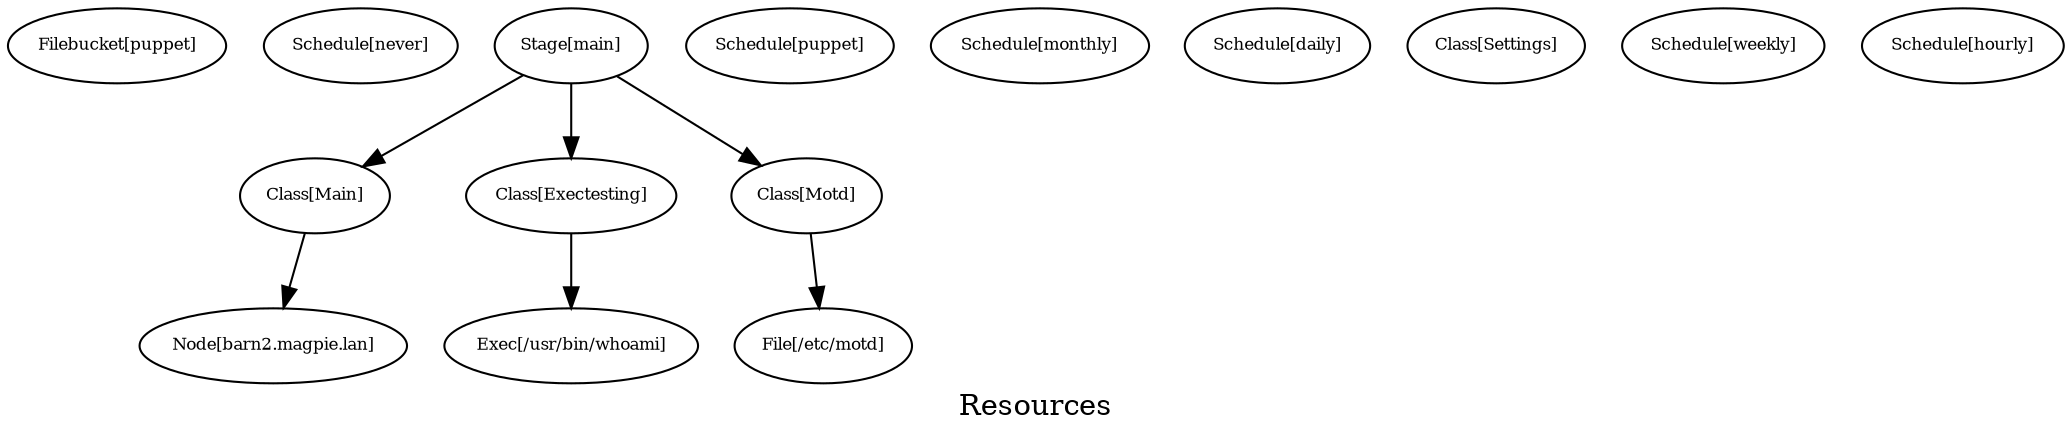 digraph Resources {
    label = "Resources"
    "Filebucket[puppet]" [
        fontsize = 8,
        label = "Filebucket[puppet]"
    ]

    "Schedule[never]" [
        fontsize = 8,
        label = "Schedule[never]"
    ]

    "Class[Main]" [
        fontsize = 8,
        label = "Class[Main]"
    ]

    "Schedule[puppet]" [
        fontsize = 8,
        label = "Schedule[puppet]"
    ]

    "Schedule[monthly]" [
        fontsize = 8,
        label = "Schedule[monthly]"
    ]

    "Schedule[daily]" [
        fontsize = 8,
        label = "Schedule[daily]"
    ]

    "Exec[/usr/bin/whoami]" [
        fontsize = 8,
        label = "Exec[/usr/bin/whoami]"
    ]

    "Class[Settings]" [
        fontsize = 8,
        label = "Class[Settings]"
    ]

    "Class[Exectesting]" [
        fontsize = 8,
        label = "Class[Exectesting]"
    ]

    "File[/etc/motd]" [
        fontsize = 8,
        label = "File[/etc/motd]"
    ]

    "Schedule[weekly]" [
        fontsize = 8,
        label = "Schedule[weekly]"
    ]

    "Node[barn2.magpie.lan]" [
        fontsize = 8,
        label = "Node[barn2.magpie.lan]"
    ]

    "Schedule[hourly]" [
        fontsize = 8,
        label = "Schedule[hourly]"
    ]

    "Class[Motd]" [
        fontsize = 8,
        label = "Class[Motd]"
    ]

    "Stage[main]" [
        fontsize = 8,
        label = "Stage[main]"
    ]

    "Stage[main]" -> "Class[Main]" [
        fontsize = 8
    ]

    "Class[Main]" -> "Node[barn2.magpie.lan]" [
        fontsize = 8
    ]

    "Stage[main]" -> "Class[Exectesting]" [
        fontsize = 8
    ]

    "Class[Exectesting]" -> "Exec[/usr/bin/whoami]" [
        fontsize = 8
    ]

    "Stage[main]" -> "Class[Motd]" [
        fontsize = 8
    ]

    "Class[Motd]" -> "File[/etc/motd]" [
        fontsize = 8
    ]

}
